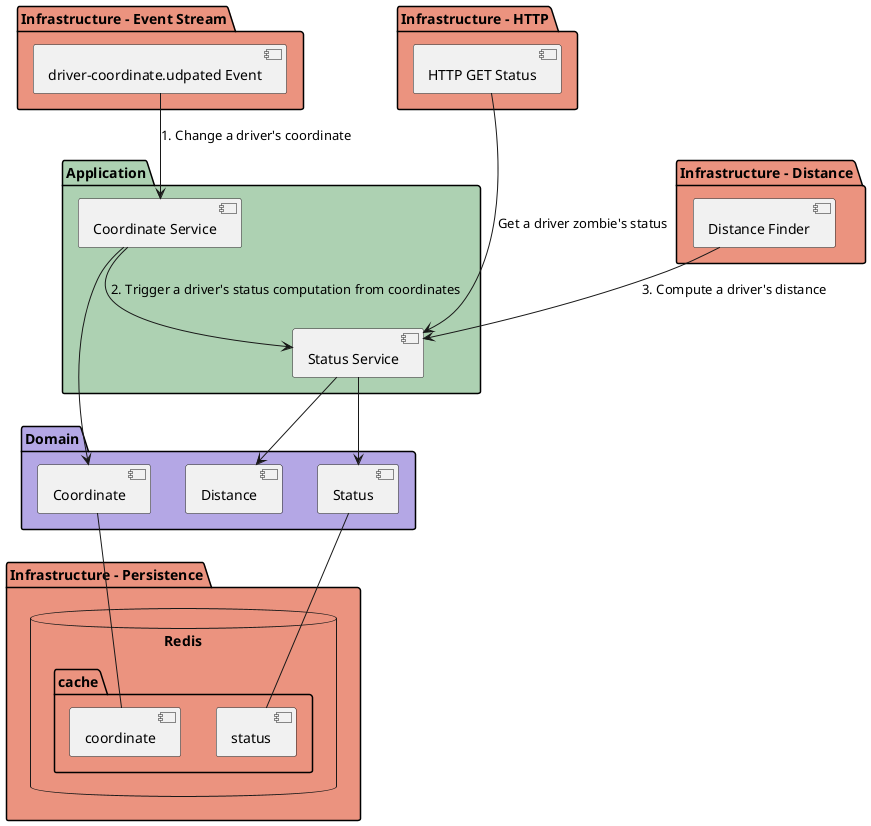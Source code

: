 @startuml
'https://plantuml.com/component-diagram

package "Infrastructure - HTTP" #EB937F {
   [HTTP GET Status] as http_get_status 
}

package "Infrastructure - Event Stream" #EB937F {
   [driver-coordinate.udpated Event] as event_driver_coordinate
}

package "Infrastructure - Distance" #EB937F {
    [Distance Finder] as distance_finder 
}

package "Application" #ADD1B2 {
    http_get_status ---> [Status Service]: Get a driver zombie's status
    event_driver_coordinate --> [Coordinate Service]: 1. Change a driver's coordinate
    [Coordinate Service] --> [Status Service]: 2. Trigger a driver's status computation from coordinates
    distance_finder --> [Status Service]: 3. Compute a driver's distance
}

package "Domain" #B4A7E5 {
    [Coordinate]
    [Status]
    [Distance]

    [Status Service] --> [Status]
    [Status Service] --> [Distance]
    
    [Coordinate Service] --> [Coordinate]
}

package "Infrastructure - Persistence" #EB937F {
     database "Redis" {
          folder "cache" {
            [status]
            [coordinate]
          }
}

[Status] -- [status]
[Coordinate] -- [coordinate]

@enduml
